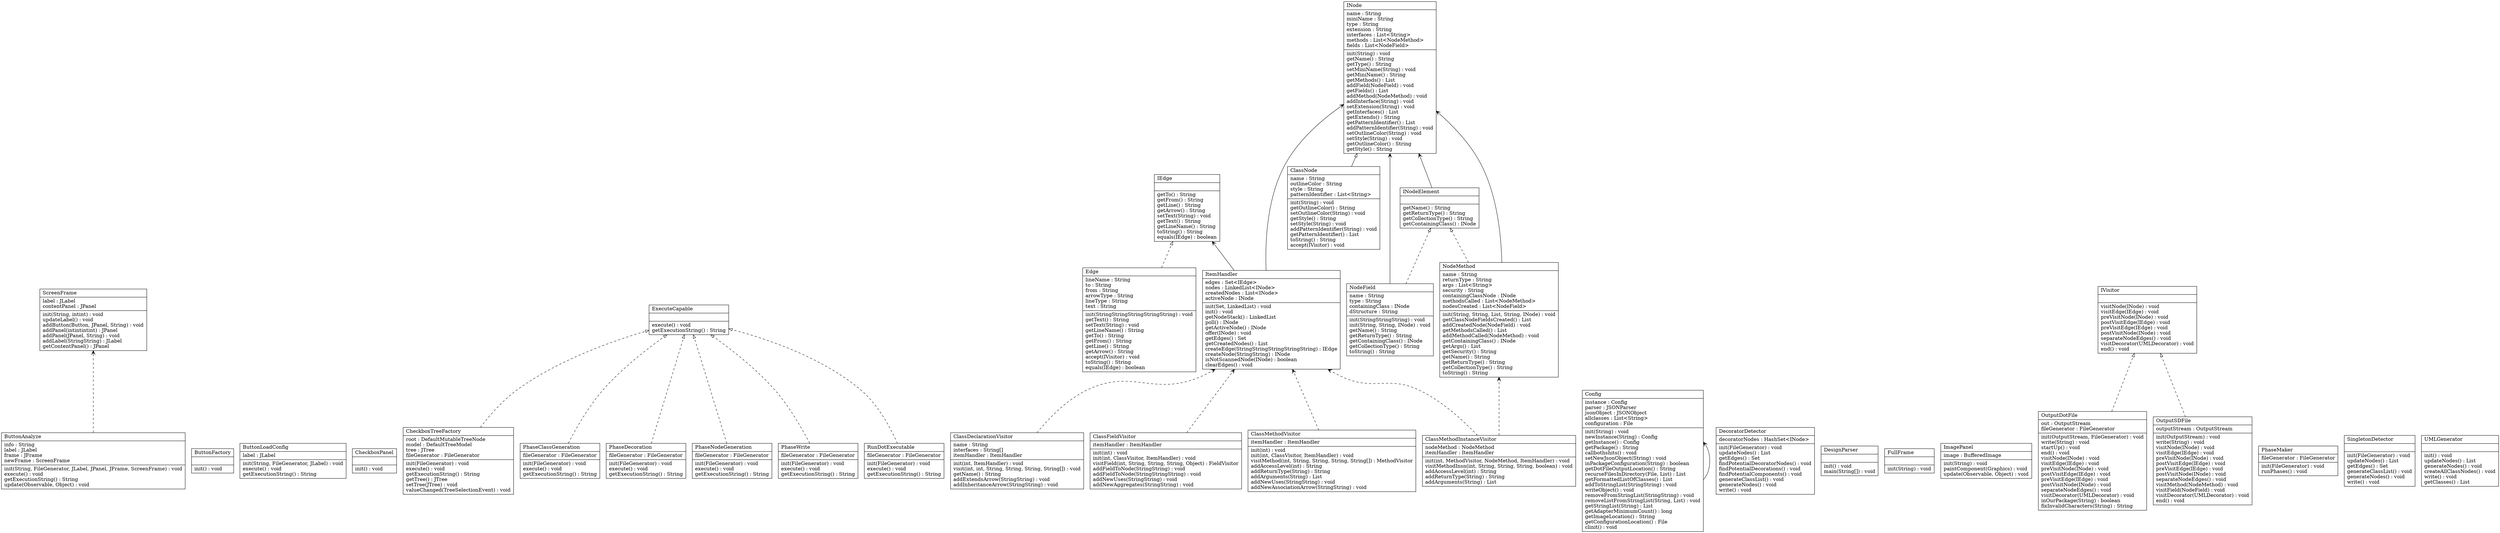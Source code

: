 digraph G {

fontname = "Bitstream Vera Sans"
fontsize = 8
rankdir=BT

node [shape = "record" color = "#000000" fillcolor = "#000000" style=""]

ClassTButtonAnalyze [label = "{ButtonAnalyze\l|info : String\llabel : JLabel\lframe : JFrame\lnewFrame : ScreenFrame\l|init(String, FileGenerator, JLabel, JPanel, JFrame, ScreenFrame) : void\lexecute() : void\lgetExecutionString() : String\lupdate(Observable, Object) : void\l}"]
node [shape = "record" color = "#000000" fillcolor = "#000000" style=""]

ClassTButtonFactory [label = "{ButtonFactory\l||init() : void\l}"]
node [shape = "record" color = "#000000" fillcolor = "#000000" style=""]

ClassTButtonLoadConfig [label = "{ButtonLoadConfig\l|label : JLabel\l|init(String, FileGenerator, JLabel) : void\lexecute() : void\lgetExecutionString() : String\l}"]
node [shape = "record" color = "#000000" fillcolor = "#000000" style=""]

ClassTCheckboxPanel [label = "{CheckboxPanel\l||init() : void\l}"]
node [shape = "record" color = "#000000" fillcolor = "#000000" style=""]

ClassTCheckboxTreeFactory [label = "{CheckboxTreeFactory\l|root : DefaultMutableTreeNode\lmodel : DefaultTreeModel\ltree : JTree\lfileGenerator : FileGenerator\l|init(FileGenerator) : void\lexecute() : void\lgetExecutionString() : String\lgetTree() : JTree\lsetTree(JTree) : void\lvalueChanged(TreeSelectionEvent) : void\l}"]
node [shape = "record" color = "#000000" fillcolor = "#000000" style=""]

ClassTClassDeclarationVisitor [label = "{ClassDeclarationVisitor\l|name : String\linterfaces : String[]\litemHandler : ItemHandler\l|init(int, ItemHandler) : void\lvisit(int, int, String, String, String, String[]) : void\lgetName() : String\laddExtendsArrow(StringString) : void\laddInheritanceArrow(StringString) : void\l}"]
node [shape = "record" color = "#000000" fillcolor = "#000000" style=""]

ClassTClassFieldVisitor [label = "{ClassFieldVisitor\l|itemHandler : ItemHandler\l|init(int) : void\linit(int, ClassVisitor, ItemHandler) : void\lvisitField(int, String, String, String, Object) : FieldVisitor\laddFieldToNode(StringString) : void\laddFieldToNode(StringStringString) : void\laddNewUses(StringString) : void\laddNewAggregates(StringString) : void\l}"]
node [shape = "record" color = "#000000" fillcolor = "#000000" style=""]

ClassTClassMethodInstanceVisitor [label = "{ClassMethodInstanceVisitor\l|nodeMethod : NodeMethod\litemHandler : ItemHandler\l|init(int, MethodVisitor, NodeMethod, ItemHandler) : void\lvisitMethodInsn(int, String, String, String, boolean) : void\laddAccessLevel(int) : String\laddReturnType(String) : String\laddArguments(String) : List\l}"]
node [shape = "record" color = "#000000" fillcolor = "#000000" style=""]

ClassTClassMethodVisitor [label = "{ClassMethodVisitor\l|itemHandler : ItemHandler\l|init(int) : void\linit(int, ClassVisitor, ItemHandler) : void\lvisitMethod(int, String, String, String, String[]) : MethodVisitor\laddAccessLevel(int) : String\laddReturnType(String) : String\laddArguments(String) : List\laddNewUses(StringString) : void\laddNewAssociationArrow(StringString) : void\l}"]
node [shape = "record" color = "#000000" fillcolor = "#000000" style=""]

ClassTClassNode [label = "{ClassNode\l|name : String\loutlineColor : String\lstyle : String\lpatternIdentifier : List\<String\>\l|init(String) : void\lgetOutlineColor() : String\lsetOutlineColor(String) : void\lgetStyle() : String\lsetStyle(String) : void\laddPatternIdentifier(String) : void\lgetPatternIdentifier() : List\ltoString() : String\laccept(IVisitor) : void\l}"]
node [shape = "record" color = "#000000" fillcolor = "#000000" style=""]

ClassTConfig [label = "{Config\l|instance : Config\lparser : JSONParser\ljsonObject : JSONObject\lallclasses : List\<String\>\lconfiguration : File\l|init(String) : void\lnewInstance(String) : Config\lgetInstance() : Config\lgetPackage() : String\lcallbothshits() : void\lsetNewJsonObject(String) : void\linPackageConfiguration(String) : boolean\lgetDotFileOutputLocation() : String\lrecurseFilesInDirectory(File, List) : List\lgetFormattedListOfClasses() : List\laddToStringList(StringString) : void\lwriteObject() : void\lremoveFromStringList(StringString) : void\lremoveListFromStringList(String, List) : void\lgetStringList(String) : List\lgetAdapterMinimumCount() : long\lgetImageLocation() : String\lgetConfigurationLocation() : File\lclinit() : void\l}"]
node [shape = "record" color = "#000000" fillcolor = "#000000" style=""]

ClassTDecoratorDetector [label = "{DecoratorDetector\l|decoratorNodes : HashSet\<INode\>\l|init(FileGenerator) : void\lupdateNodes() : List\lgetEdges() : Set\lfindPotentialDecoratorNodes() : void\lfindPotentialDecorations() : void\lfindPotentialComponents() : void\lgenerateClassList() : void\lgenerateNodes() : void\lwrite() : void\l}"]
node [shape = "record" color = "#000000" fillcolor = "#000000" style=""]

ClassTDesignParser [label = "{DesignParser\l||init() : void\lmain(String[]) : void\l}"]
node [shape = "record" color = "#000000" fillcolor = "#000000" style=""]

ClassTEdge [label = "{Edge\l|lineName : String\lto : String\lfrom : String\larrowType : String\llineType : String\ltext : String\l|init(StringStringStringStringString) : void\lgetText() : String\lsetText(String) : void\lgetLineName() : String\lgetTo() : String\lgetFrom() : String\lgetLine() : String\lgetArrow() : String\laccept(IVisitor) : void\ltoString() : String\lequals(IEdge) : boolean\l}"]
node [shape = "record" color = "#000000" fillcolor = "#000000" style=""]

ClassTExecuteCapable [label = "{ExecuteCapable\l||execute() : void\lgetExecutionString() : String\l}"]
node [shape = "record" color = "#000000" fillcolor = "#000000" style=""]

ClassTFullFrame [label = "{FullFrame\l||init(String) : void\l}"]
node [shape = "record" color = "#000000" fillcolor = "#000000" style=""]

ClassTIEdge [label = "{IEdge\l||getTo() : String\lgetFrom() : String\lgetLine() : String\lgetArrow() : String\lsetText(String) : void\lgetText() : String\lgetLineName() : String\ltoString() : String\lequals(IEdge) : boolean\l}"]
node [shape = "record" color = "#000000" fillcolor = "#000000" style=""]

ClassTImagePanel [label = "{ImagePanel\l|image : BufferedImage\l|init(String) : void\lpaintComponent(Graphics) : void\lupdate(Observable, Object) : void\l}"]
node [shape = "record" color = "#000000" fillcolor = "#000000" style=""]

ClassTINode [label = "{INode\l|name : String\lminiName : String\ltype : String\lextension : String\linterfaces : List\<String\>\lmethods : List\<NodeMethod\>\lfields : List\<NodeField\>\l|init(String) : void\lgetName() : String\lgetType() : String\lsetMiniName(String) : void\lgetMiniName() : String\lgetMethods() : List\laddField(NodeField) : void\lgetFields() : List\laddMethod(NodeMethod) : void\laddInterface(String) : void\lsetExtension(String) : void\lgetInterfaces() : List\lgetExtends() : String\lgetPatternIdentifier() : List\laddPatternIdentifier(String) : void\lsetOutlineColor(String) : void\lsetStyle(String) : void\lgetOutlineColor() : String\lgetStyle() : String\l}"]
node [shape = "record" color = "#000000" fillcolor = "#000000" style=""]

ClassTINodeElement [label = "{INodeElement\l||getName() : String\lgetReturnType() : String\lgetCollectionType() : String\lgetContainingClass() : INode\l}"]
node [shape = "record" color = "#000000" fillcolor = "#000000" style=""]

ClassTItemHandler [label = "{ItemHandler\l|edges : Set\<IEdge\>\lnodes : LinkedList\<INode\>\lcreatedNodes : List\<INode\>\lactiveNode : INode\l|init(Set, LinkedList) : void\linit() : void\lgetNodeStack() : LinkedList\lpoll() : INode\lgetActiveNode() : INode\loffer(INode) : void\lgetEdges() : Set\lgetCreatedNodes() : List\lcreateEdge(StringStringStringStringString) : IEdge\lcreateNode(StringString) : INode\lisNotScannedNode(INode) : boolean\lclearEdges() : void\l}"]
node [shape = "record" color = "#000000" fillcolor = "#000000" style=""]

node [shape = "record" color = "#000000" fillcolor = "#000000" style=""]

ClassTIVisitor [label = "{IVisitor\l||visitNode(INode) : void\lvisitEdge(IEdge) : void\lpreVisitNode(INode) : void\lpostVisitEdge(IEdge) : void\lpreVisitEdge(IEdge) : void\lpostVisitNode(INode) : void\lseparateNodeEdges() : void\lvisitDecorator(UMLDecorator) : void\lend() : void\l}"]
node [shape = "record" color = "#000000" fillcolor = "#000000" style=""]

ClassTNodeField [label = "{NodeField\l|name : String\ltype : String\lcontainingClass : INode\ldStructure : String\l|init(StringStringString) : void\linit(String, String, INode) : void\lgetName() : String\lgetReturnType() : String\lgetContainingClass() : INode\lgetCollectionType() : String\ltoString() : String\l}"]
node [shape = "record" color = "#000000" fillcolor = "#000000" style=""]

ClassTNodeMethod [label = "{NodeMethod\l|name : String\lreturnType : String\largs : List\<String\>\lsecurity : String\lcontainingClassNode : INode\lmethodsCalled : List\<NodeMethod\>\lnodesCreated : List\<NodeField\>\l|init(String, String, List, String, INode) : void\lgetClassNodeFieldsCreated() : List\laddCreatedNode(NodeField) : void\lgetMethodsCalled() : List\laddMethodCalled(NodeMethod) : void\lgetContainingClass() : INode\lgetArgs() : List\lgetSecurity() : String\lgetName() : String\lgetReturnType() : String\lgetCollectionType() : String\ltoString() : String\l}"]
node [shape = "record" color = "#000000" fillcolor = "#000000" style=""]

ClassTOutputDotFile [label = "{OutputDotFile\l|out : OutputStream\lfileGenerator : FileGenerator\l|init(OutputStream, FileGenerator) : void\lwrite(String) : void\lstartUp() : void\lend() : void\lvisitNode(INode) : void\lvisitEdge(IEdge) : void\lpreVisitNode(INode) : void\lpostVisitEdge(IEdge) : void\lpreVisitEdge(IEdge) : void\lpostVisitNode(INode) : void\lseparateNodeEdges() : void\lvisitDecorator(UMLDecorator) : void\linOurPackage(String) : boolean\lfixInvalidCharacters(String) : String\l}"]
node [shape = "record" color = "#000000" fillcolor = "#000000" style=""]

ClassTOutputSDFile [label = "{OutputSDFile\l|outputStream : OutputStream\l|init(OutputStream) : void\lwrite(String) : void\lvisitNode(INode) : void\lvisitEdge(IEdge) : void\lpreVisitNode(INode) : void\lpostVisitEdge(IEdge) : void\lpreVisitEdge(IEdge) : void\lpostVisitNode(INode) : void\lseparateNodeEdges() : void\lvisitMethod(NodeMethod) : void\lvisitField(NodeField) : void\lvisitDecorator(UMLDecorator) : void\lend() : void\l}"]
node [shape = "record" color = "#000000" fillcolor = "#000000" style=""]

ClassTPhaseClassGeneration [label = "{PhaseClassGeneration\l|fileGenerator : FileGenerator\l|init(FileGenerator) : void\lexecute() : void\lgetExecutionString() : String\l}"]
node [shape = "record" color = "#000000" fillcolor = "#000000" style=""]

ClassTPhaseDecoration [label = "{PhaseDecoration\l|fileGenerator : FileGenerator\l|init(FileGenerator) : void\lexecute() : void\lgetExecutionString() : String\l}"]
node [shape = "record" color = "#000000" fillcolor = "#000000" style=""]

ClassTPhaseMaker [label = "{PhaseMaker\l|fileGenerator : FileGenerator\l|init(FileGenerator) : void\lrunPhases() : void\l}"]
node [shape = "record" color = "#000000" fillcolor = "#000000" style=""]

ClassTPhaseNodeGeneration [label = "{PhaseNodeGeneration\l|fileGenerator : FileGenerator\l|init(FileGenerator) : void\lexecute() : void\lgetExecutionString() : String\l}"]
node [shape = "record" color = "#000000" fillcolor = "#000000" style=""]

ClassTPhaseWrite [label = "{PhaseWrite\l|fileGenerator : FileGenerator\l|init(FileGenerator) : void\lexecute() : void\lgetExecutionString() : String\l}"]
node [shape = "record" color = "#000000" fillcolor = "#000000" style=""]

ClassTRunDotExecutable [label = "{RunDotExecutable\l|fileGenerator : FileGenerator\l|init(FileGenerator) : void\lexecute() : void\lgetExecutionString() : String\l}"]
node [shape = "record" color = "#000000" fillcolor = "#000000" style=""]

ClassTScreenFrame [label = "{ScreenFrame\l|label : JLabel\lcontentPanel : JPanel\l|init(String, intint) : void\lupdateLabel() : void\laddButton(Button, JPanel, String) : void\laddPanel(intintintint) : JPanel\laddPanel(JPanel, String) : void\laddLabel(StringString) : JLabel\lgetContentPanel() : JPanel\l}"]
node [shape = "record" color = "#000000" fillcolor = "#000000" style=""]

ClassTSingletonDetector [label = "{SingletonDetector\l||init(FileGenerator) : void\lupdateNodes() : List\lgetEdges() : Set\lgenerateClassList() : void\lgenerateNodes() : void\lwrite() : void\l}"]
node [shape = "record" color = "#000000" fillcolor = "#000000" style=""]

ClassTUMLGenerator [label = "{UMLGenerator\l||init() : void\lupdateNodes() : List\lgenerateNodes() : void\lcreateAllClassNodes() : void\lwrite() : void\lgetClasses() : List\l}"]
node [shape = "record" color = "#000000" fillcolor = "#000000" style=""]

node [shape = "record" color = "#000000" fillcolor = "#000000" style=""]

ClassTButtonAnalyze [label = "{ButtonAnalyze\l|info : String\llabel : JLabel\lframe : JFrame\lnewFrame : ScreenFrame\l|init(String, FileGenerator, JLabel, JPanel, JFrame, ScreenFrame) : void\lexecute() : void\lgetExecutionString() : String\lupdate(Observable, Object) : void\l}"]
node [shape = "record" color = "#000000" fillcolor = "#000000" style=""]

ClassTButtonFactory [label = "{ButtonFactory\l||init() : void\l}"]
node [shape = "record" color = "#000000" fillcolor = "#000000" style=""]

ClassTButtonLoadConfig [label = "{ButtonLoadConfig\l|label : JLabel\l|init(String, FileGenerator, JLabel) : void\lexecute() : void\lgetExecutionString() : String\l}"]
node [shape = "record" color = "#000000" fillcolor = "#000000" style=""]

ClassTCheckboxPanel [label = "{CheckboxPanel\l||init() : void\l}"]
node [shape = "record" color = "#000000" fillcolor = "#000000" style=""]

ClassTCheckboxTreeFactory [label = "{CheckboxTreeFactory\l|root : DefaultMutableTreeNode\lmodel : DefaultTreeModel\ltree : JTree\lfileGenerator : FileGenerator\l|init(FileGenerator) : void\lexecute() : void\lgetExecutionString() : String\lgetTree() : JTree\lsetTree(JTree) : void\lvalueChanged(TreeSelectionEvent) : void\l}"]
node [shape = "record" color = "#000000" fillcolor = "#000000" style=""]

ClassTClassDeclarationVisitor [label = "{ClassDeclarationVisitor\l|name : String\linterfaces : String[]\litemHandler : ItemHandler\l|init(int, ItemHandler) : void\lvisit(int, int, String, String, String, String[]) : void\lgetName() : String\laddExtendsArrow(StringString) : void\laddInheritanceArrow(StringString) : void\l}"]
node [shape = "record" color = "#000000" fillcolor = "#000000" style=""]

ClassTClassFieldVisitor [label = "{ClassFieldVisitor\l|itemHandler : ItemHandler\l|init(int) : void\linit(int, ClassVisitor, ItemHandler) : void\lvisitField(int, String, String, String, Object) : FieldVisitor\laddFieldToNode(StringString) : void\laddFieldToNode(StringStringString) : void\laddNewUses(StringString) : void\laddNewAggregates(StringString) : void\l}"]
node [shape = "record" color = "#000000" fillcolor = "#000000" style=""]

ClassTClassMethodInstanceVisitor [label = "{ClassMethodInstanceVisitor\l|nodeMethod : NodeMethod\litemHandler : ItemHandler\l|init(int, MethodVisitor, NodeMethod, ItemHandler) : void\lvisitMethodInsn(int, String, String, String, boolean) : void\laddAccessLevel(int) : String\laddReturnType(String) : String\laddArguments(String) : List\l}"]
node [shape = "record" color = "#000000" fillcolor = "#000000" style=""]

ClassTClassMethodVisitor [label = "{ClassMethodVisitor\l|itemHandler : ItemHandler\l|init(int) : void\linit(int, ClassVisitor, ItemHandler) : void\lvisitMethod(int, String, String, String, String[]) : MethodVisitor\laddAccessLevel(int) : String\laddReturnType(String) : String\laddArguments(String) : List\laddNewUses(StringString) : void\laddNewAssociationArrow(StringString) : void\l}"]
node [shape = "record" color = "#000000" fillcolor = "#000000" style=""]

ClassTClassNode [label = "{ClassNode\l|name : String\loutlineColor : String\lstyle : String\lpatternIdentifier : List\<String\>\l|init(String) : void\lgetOutlineColor() : String\lsetOutlineColor(String) : void\lgetStyle() : String\lsetStyle(String) : void\laddPatternIdentifier(String) : void\lgetPatternIdentifier() : List\ltoString() : String\laccept(IVisitor) : void\l}"]
node [shape = "record" color = "#000000" fillcolor = "#000000" style=""]

ClassTConfig [label = "{Config\l|instance : Config\lparser : JSONParser\ljsonObject : JSONObject\lallclasses : List\<String\>\lconfiguration : File\l|init(String) : void\lnewInstance(String) : Config\lgetInstance() : Config\lgetPackage() : String\lcallbothshits() : void\lsetNewJsonObject(String) : void\linPackageConfiguration(String) : boolean\lgetDotFileOutputLocation() : String\lrecurseFilesInDirectory(File, List) : List\lgetFormattedListOfClasses() : List\laddToStringList(StringString) : void\lwriteObject() : void\lremoveFromStringList(StringString) : void\lremoveListFromStringList(String, List) : void\lgetStringList(String) : List\lgetAdapterMinimumCount() : long\lgetImageLocation() : String\lgetConfigurationLocation() : File\lclinit() : void\l}"]
node [shape = "record" color = "#000000" fillcolor = "#000000" style=""]

ClassTDecoratorDetector [label = "{DecoratorDetector\l|decoratorNodes : HashSet\<INode\>\l|init(FileGenerator) : void\lupdateNodes() : List\lgetEdges() : Set\lfindPotentialDecoratorNodes() : void\lfindPotentialDecorations() : void\lfindPotentialComponents() : void\lgenerateClassList() : void\lgenerateNodes() : void\lwrite() : void\l}"]
node [shape = "record" color = "#000000" fillcolor = "#000000" style=""]

ClassTDesignParser [label = "{DesignParser\l||init() : void\lmain(String[]) : void\l}"]
node [shape = "record" color = "#000000" fillcolor = "#000000" style=""]

ClassTEdge [label = "{Edge\l|lineName : String\lto : String\lfrom : String\larrowType : String\llineType : String\ltext : String\l|init(StringStringStringStringString) : void\lgetText() : String\lsetText(String) : void\lgetLineName() : String\lgetTo() : String\lgetFrom() : String\lgetLine() : String\lgetArrow() : String\laccept(IVisitor) : void\ltoString() : String\lequals(IEdge) : boolean\l}"]
node [shape = "record" color = "#000000" fillcolor = "#000000" style=""]

ClassTExecuteCapable [label = "{ExecuteCapable\l||execute() : void\lgetExecutionString() : String\l}"]
node [shape = "record" color = "#000000" fillcolor = "#000000" style=""]

ClassTFullFrame [label = "{FullFrame\l||init(String) : void\l}"]
node [shape = "record" color = "#000000" fillcolor = "#000000" style=""]

ClassTIEdge [label = "{IEdge\l||getTo() : String\lgetFrom() : String\lgetLine() : String\lgetArrow() : String\lsetText(String) : void\lgetText() : String\lgetLineName() : String\ltoString() : String\lequals(IEdge) : boolean\l}"]
node [shape = "record" color = "#000000" fillcolor = "#000000" style=""]

ClassTImagePanel [label = "{ImagePanel\l|image : BufferedImage\l|init(String) : void\lpaintComponent(Graphics) : void\lupdate(Observable, Object) : void\l}"]
node [shape = "record" color = "#000000" fillcolor = "#000000" style=""]

ClassTINode [label = "{INode\l|name : String\lminiName : String\ltype : String\lextension : String\linterfaces : List\<String\>\lmethods : List\<NodeMethod\>\lfields : List\<NodeField\>\l|init(String) : void\lgetName() : String\lgetType() : String\lsetMiniName(String) : void\lgetMiniName() : String\lgetMethods() : List\laddField(NodeField) : void\lgetFields() : List\laddMethod(NodeMethod) : void\laddInterface(String) : void\lsetExtension(String) : void\lgetInterfaces() : List\lgetExtends() : String\lgetPatternIdentifier() : List\laddPatternIdentifier(String) : void\lsetOutlineColor(String) : void\lsetStyle(String) : void\lgetOutlineColor() : String\lgetStyle() : String\l}"]
node [shape = "record" color = "#000000" fillcolor = "#000000" style=""]

ClassTINodeElement [label = "{INodeElement\l||getName() : String\lgetReturnType() : String\lgetCollectionType() : String\lgetContainingClass() : INode\l}"]
node [shape = "record" color = "#000000" fillcolor = "#000000" style=""]

ClassTItemHandler [label = "{ItemHandler\l|edges : Set\<IEdge\>\lnodes : LinkedList\<INode\>\lcreatedNodes : List\<INode\>\lactiveNode : INode\l|init(Set, LinkedList) : void\linit() : void\lgetNodeStack() : LinkedList\lpoll() : INode\lgetActiveNode() : INode\loffer(INode) : void\lgetEdges() : Set\lgetCreatedNodes() : List\lcreateEdge(StringStringStringStringString) : IEdge\lcreateNode(StringString) : INode\lisNotScannedNode(INode) : boolean\lclearEdges() : void\l}"]
node [shape = "record" color = "#000000" fillcolor = "#000000" style=""]

node [shape = "record" color = "#000000" fillcolor = "#000000" style=""]

ClassTIVisitor [label = "{IVisitor\l||visitNode(INode) : void\lvisitEdge(IEdge) : void\lpreVisitNode(INode) : void\lpostVisitEdge(IEdge) : void\lpreVisitEdge(IEdge) : void\lpostVisitNode(INode) : void\lseparateNodeEdges() : void\lvisitDecorator(UMLDecorator) : void\lend() : void\l}"]
node [shape = "record" color = "#000000" fillcolor = "#000000" style=""]

ClassTNodeField [label = "{NodeField\l|name : String\ltype : String\lcontainingClass : INode\ldStructure : String\l|init(StringStringString) : void\linit(String, String, INode) : void\lgetName() : String\lgetReturnType() : String\lgetContainingClass() : INode\lgetCollectionType() : String\ltoString() : String\l}"]
node [shape = "record" color = "#000000" fillcolor = "#000000" style=""]

ClassTNodeMethod [label = "{NodeMethod\l|name : String\lreturnType : String\largs : List\<String\>\lsecurity : String\lcontainingClassNode : INode\lmethodsCalled : List\<NodeMethod\>\lnodesCreated : List\<NodeField\>\l|init(String, String, List, String, INode) : void\lgetClassNodeFieldsCreated() : List\laddCreatedNode(NodeField) : void\lgetMethodsCalled() : List\laddMethodCalled(NodeMethod) : void\lgetContainingClass() : INode\lgetArgs() : List\lgetSecurity() : String\lgetName() : String\lgetReturnType() : String\lgetCollectionType() : String\ltoString() : String\l}"]
node [shape = "record" color = "#000000" fillcolor = "#000000" style=""]

ClassTOutputDotFile [label = "{OutputDotFile\l|out : OutputStream\lfileGenerator : FileGenerator\l|init(OutputStream, FileGenerator) : void\lwrite(String) : void\lstartUp() : void\lend() : void\lvisitNode(INode) : void\lvisitEdge(IEdge) : void\lpreVisitNode(INode) : void\lpostVisitEdge(IEdge) : void\lpreVisitEdge(IEdge) : void\lpostVisitNode(INode) : void\lseparateNodeEdges() : void\lvisitDecorator(UMLDecorator) : void\linOurPackage(String) : boolean\lfixInvalidCharacters(String) : String\l}"]
node [shape = "record" color = "#000000" fillcolor = "#000000" style=""]

ClassTOutputSDFile [label = "{OutputSDFile\l|outputStream : OutputStream\l|init(OutputStream) : void\lwrite(String) : void\lvisitNode(INode) : void\lvisitEdge(IEdge) : void\lpreVisitNode(INode) : void\lpostVisitEdge(IEdge) : void\lpreVisitEdge(IEdge) : void\lpostVisitNode(INode) : void\lseparateNodeEdges() : void\lvisitMethod(NodeMethod) : void\lvisitField(NodeField) : void\lvisitDecorator(UMLDecorator) : void\lend() : void\l}"]
node [shape = "record" color = "#000000" fillcolor = "#000000" style=""]

ClassTPhaseClassGeneration [label = "{PhaseClassGeneration\l|fileGenerator : FileGenerator\l|init(FileGenerator) : void\lexecute() : void\lgetExecutionString() : String\l}"]
node [shape = "record" color = "#000000" fillcolor = "#000000" style=""]

ClassTPhaseDecoration [label = "{PhaseDecoration\l|fileGenerator : FileGenerator\l|init(FileGenerator) : void\lexecute() : void\lgetExecutionString() : String\l}"]
node [shape = "record" color = "#000000" fillcolor = "#000000" style=""]

ClassTPhaseMaker [label = "{PhaseMaker\l|fileGenerator : FileGenerator\l|init(FileGenerator) : void\lrunPhases() : void\l}"]
node [shape = "record" color = "#000000" fillcolor = "#000000" style=""]

ClassTPhaseNodeGeneration [label = "{PhaseNodeGeneration\l|fileGenerator : FileGenerator\l|init(FileGenerator) : void\lexecute() : void\lgetExecutionString() : String\l}"]
node [shape = "record" color = "#000000" fillcolor = "#000000" style=""]

ClassTPhaseWrite [label = "{PhaseWrite\l|fileGenerator : FileGenerator\l|init(FileGenerator) : void\lexecute() : void\lgetExecutionString() : String\l}"]
node [shape = "record" color = "#000000" fillcolor = "#000000" style=""]

ClassTRunDotExecutable [label = "{RunDotExecutable\l|fileGenerator : FileGenerator\l|init(FileGenerator) : void\lexecute() : void\lgetExecutionString() : String\l}"]
node [shape = "record" color = "#000000" fillcolor = "#000000" style=""]

ClassTScreenFrame [label = "{ScreenFrame\l|label : JLabel\lcontentPanel : JPanel\l|init(String, intint) : void\lupdateLabel() : void\laddButton(Button, JPanel, String) : void\laddPanel(intintintint) : JPanel\laddPanel(JPanel, String) : void\laddLabel(StringString) : JLabel\lgetContentPanel() : JPanel\l}"]
node [shape = "record" color = "#000000" fillcolor = "#000000" style=""]

ClassTSingletonDetector [label = "{SingletonDetector\l||init(FileGenerator) : void\lupdateNodes() : List\lgetEdges() : Set\lgenerateClassList() : void\lgenerateNodes() : void\lwrite() : void\l}"]
node [shape = "record" color = "#000000" fillcolor = "#000000" style=""]

ClassTUMLGenerator [label = "{UMLGenerator\l||init() : void\lupdateNodes() : List\lgenerateNodes() : void\lcreateAllClassNodes() : void\lwrite() : void\lgetClasses() : List\l}"]
node [shape = "record" color = "#000000" fillcolor = "#000000" style=""]

ClassTButtonAnalyze [label = "{ButtonAnalyze\l|info : String\llabel : JLabel\lframe : JFrame\lnewFrame : ScreenFrame\l|init(String, FileGenerator, JLabel, JPanel, JFrame, ScreenFrame) : void\lexecute() : void\lgetExecutionString() : String\lupdate(Observable, Object) : void\l}"]
node [shape = "record" color = "#000000" fillcolor = "#000000" style=""]

ClassTButtonFactory [label = "{ButtonFactory\l||init() : void\l}"]
node [shape = "record" color = "#000000" fillcolor = "#000000" style=""]

ClassTButtonLoadConfig [label = "{ButtonLoadConfig\l|label : JLabel\l|init(String, FileGenerator, JLabel) : void\lexecute() : void\lgetExecutionString() : String\l}"]
node [shape = "record" color = "#000000" fillcolor = "#000000" style=""]

ClassTCheckboxPanel [label = "{CheckboxPanel\l||init() : void\l}"]
node [shape = "record" color = "#000000" fillcolor = "#000000" style=""]

ClassTCheckboxTreeFactory [label = "{CheckboxTreeFactory\l|root : DefaultMutableTreeNode\lmodel : DefaultTreeModel\ltree : JTree\lfileGenerator : FileGenerator\l|init(FileGenerator) : void\lexecute() : void\lgetExecutionString() : String\lgetTree() : JTree\lsetTree(JTree) : void\lvalueChanged(TreeSelectionEvent) : void\l}"]
node [shape = "record" color = "#000000" fillcolor = "#000000" style=""]

ClassTClassDeclarationVisitor [label = "{ClassDeclarationVisitor\l|name : String\linterfaces : String[]\litemHandler : ItemHandler\l|init(int, ItemHandler) : void\lvisit(int, int, String, String, String, String[]) : void\lgetName() : String\laddExtendsArrow(StringString) : void\laddInheritanceArrow(StringString) : void\l}"]
node [shape = "record" color = "#000000" fillcolor = "#000000" style=""]

ClassTClassFieldVisitor [label = "{ClassFieldVisitor\l|itemHandler : ItemHandler\l|init(int) : void\linit(int, ClassVisitor, ItemHandler) : void\lvisitField(int, String, String, String, Object) : FieldVisitor\laddFieldToNode(StringString) : void\laddFieldToNode(StringStringString) : void\laddNewUses(StringString) : void\laddNewAggregates(StringString) : void\l}"]
node [shape = "record" color = "#000000" fillcolor = "#000000" style=""]

ClassTClassMethodInstanceVisitor [label = "{ClassMethodInstanceVisitor\l|nodeMethod : NodeMethod\litemHandler : ItemHandler\l|init(int, MethodVisitor, NodeMethod, ItemHandler) : void\lvisitMethodInsn(int, String, String, String, boolean) : void\laddAccessLevel(int) : String\laddReturnType(String) : String\laddArguments(String) : List\l}"]
node [shape = "record" color = "#000000" fillcolor = "#000000" style=""]

ClassTClassMethodVisitor [label = "{ClassMethodVisitor\l|itemHandler : ItemHandler\l|init(int) : void\linit(int, ClassVisitor, ItemHandler) : void\lvisitMethod(int, String, String, String, String[]) : MethodVisitor\laddAccessLevel(int) : String\laddReturnType(String) : String\laddArguments(String) : List\laddNewUses(StringString) : void\laddNewAssociationArrow(StringString) : void\l}"]
node [shape = "record" color = "#000000" fillcolor = "#000000" style=""]

ClassTClassNode [label = "{ClassNode\l|name : String\loutlineColor : String\lstyle : String\lpatternIdentifier : List\<String\>\l|init(String) : void\lgetOutlineColor() : String\lsetOutlineColor(String) : void\lgetStyle() : String\lsetStyle(String) : void\laddPatternIdentifier(String) : void\lgetPatternIdentifier() : List\ltoString() : String\laccept(IVisitor) : void\l}"]
node [shape = "record" color = "#000000" fillcolor = "#000000" style=""]

ClassTConfig [label = "{Config\l|instance : Config\lparser : JSONParser\ljsonObject : JSONObject\lallclasses : List\<String\>\lconfiguration : File\l|init(String) : void\lnewInstance(String) : Config\lgetInstance() : Config\lgetPackage() : String\lcallbothshits() : void\lsetNewJsonObject(String) : void\linPackageConfiguration(String) : boolean\lgetDotFileOutputLocation() : String\lrecurseFilesInDirectory(File, List) : List\lgetFormattedListOfClasses() : List\laddToStringList(StringString) : void\lwriteObject() : void\lremoveFromStringList(StringString) : void\lremoveListFromStringList(String, List) : void\lgetStringList(String) : List\lgetAdapterMinimumCount() : long\lgetImageLocation() : String\lgetConfigurationLocation() : File\lclinit() : void\l}"]
node [shape = "record" color = "#000000" fillcolor = "#000000" style=""]

ClassTDecoratorDetector [label = "{DecoratorDetector\l|decoratorNodes : HashSet\<INode\>\l|init(FileGenerator) : void\lupdateNodes() : List\lgetEdges() : Set\lfindPotentialDecoratorNodes() : void\lfindPotentialDecorations() : void\lfindPotentialComponents() : void\lgenerateClassList() : void\lgenerateNodes() : void\lwrite() : void\l}"]
node [shape = "record" color = "#000000" fillcolor = "#000000" style=""]

ClassTDesignParser [label = "{DesignParser\l||init() : void\lmain(String[]) : void\l}"]
node [shape = "record" color = "#000000" fillcolor = "#000000" style=""]

ClassTEdge [label = "{Edge\l|lineName : String\lto : String\lfrom : String\larrowType : String\llineType : String\ltext : String\l|init(StringStringStringStringString) : void\lgetText() : String\lsetText(String) : void\lgetLineName() : String\lgetTo() : String\lgetFrom() : String\lgetLine() : String\lgetArrow() : String\laccept(IVisitor) : void\ltoString() : String\lequals(IEdge) : boolean\l}"]
node [shape = "record" color = "#000000" fillcolor = "#000000" style=""]

ClassTExecuteCapable [label = "{ExecuteCapable\l||execute() : void\lgetExecutionString() : String\l}"]
node [shape = "record" color = "#000000" fillcolor = "#000000" style=""]

ClassTFullFrame [label = "{FullFrame\l||init(String) : void\l}"]
node [shape = "record" color = "#000000" fillcolor = "#000000" style=""]

ClassTIEdge [label = "{IEdge\l||getTo() : String\lgetFrom() : String\lgetLine() : String\lgetArrow() : String\lsetText(String) : void\lgetText() : String\lgetLineName() : String\ltoString() : String\lequals(IEdge) : boolean\l}"]
node [shape = "record" color = "#000000" fillcolor = "#000000" style=""]

ClassTImagePanel [label = "{ImagePanel\l|image : BufferedImage\l|init(String) : void\lpaintComponent(Graphics) : void\lupdate(Observable, Object) : void\l}"]
node [shape = "record" color = "#000000" fillcolor = "#000000" style=""]

ClassTINode [label = "{INode\l|name : String\lminiName : String\ltype : String\lextension : String\linterfaces : List\<String\>\lmethods : List\<NodeMethod\>\lfields : List\<NodeField\>\l|init(String) : void\lgetName() : String\lgetType() : String\lsetMiniName(String) : void\lgetMiniName() : String\lgetMethods() : List\laddField(NodeField) : void\lgetFields() : List\laddMethod(NodeMethod) : void\laddInterface(String) : void\lsetExtension(String) : void\lgetInterfaces() : List\lgetExtends() : String\lgetPatternIdentifier() : List\laddPatternIdentifier(String) : void\lsetOutlineColor(String) : void\lsetStyle(String) : void\lgetOutlineColor() : String\lgetStyle() : String\l}"]
node [shape = "record" color = "#000000" fillcolor = "#000000" style=""]

ClassTINodeElement [label = "{INodeElement\l||getName() : String\lgetReturnType() : String\lgetCollectionType() : String\lgetContainingClass() : INode\l}"]
node [shape = "record" color = "#000000" fillcolor = "#000000" style=""]

ClassTItemHandler [label = "{ItemHandler\l|edges : Set\<IEdge\>\lnodes : LinkedList\<INode\>\lcreatedNodes : List\<INode\>\lactiveNode : INode\l|init(Set, LinkedList) : void\linit() : void\lgetNodeStack() : LinkedList\lpoll() : INode\lgetActiveNode() : INode\loffer(INode) : void\lgetEdges() : Set\lgetCreatedNodes() : List\lcreateEdge(StringStringStringStringString) : IEdge\lcreateNode(StringString) : INode\lisNotScannedNode(INode) : boolean\lclearEdges() : void\l}"]
node [shape = "record" color = "#000000" fillcolor = "#000000" style=""]

ClassTIVisitor [label = "{IVisitor\l||visitNode(INode) : void\lvisitEdge(IEdge) : void\lpreVisitNode(INode) : void\lpostVisitEdge(IEdge) : void\lpreVisitEdge(IEdge) : void\lpostVisitNode(INode) : void\lseparateNodeEdges() : void\lvisitDecorator(UMLDecorator) : void\lend() : void\l}"]
node [shape = "record" color = "#000000" fillcolor = "#000000" style=""]

ClassTNodeField [label = "{NodeField\l|name : String\ltype : String\lcontainingClass : INode\ldStructure : String\l|init(StringStringString) : void\linit(String, String, INode) : void\lgetName() : String\lgetReturnType() : String\lgetContainingClass() : INode\lgetCollectionType() : String\ltoString() : String\l}"]
node [shape = "record" color = "#000000" fillcolor = "#000000" style=""]

ClassTNodeMethod [label = "{NodeMethod\l|name : String\lreturnType : String\largs : List\<String\>\lsecurity : String\lcontainingClassNode : INode\lmethodsCalled : List\<NodeMethod\>\lnodesCreated : List\<NodeField\>\l|init(String, String, List, String, INode) : void\lgetClassNodeFieldsCreated() : List\laddCreatedNode(NodeField) : void\lgetMethodsCalled() : List\laddMethodCalled(NodeMethod) : void\lgetContainingClass() : INode\lgetArgs() : List\lgetSecurity() : String\lgetName() : String\lgetReturnType() : String\lgetCollectionType() : String\ltoString() : String\l}"]
node [shape = "record" color = "#000000" fillcolor = "#000000" style=""]

ClassTOutputDotFile [label = "{OutputDotFile\l|out : OutputStream\lfileGenerator : FileGenerator\l|init(OutputStream, FileGenerator) : void\lwrite(String) : void\lstartUp() : void\lend() : void\lvisitNode(INode) : void\lvisitEdge(IEdge) : void\lpreVisitNode(INode) : void\lpostVisitEdge(IEdge) : void\lpreVisitEdge(IEdge) : void\lpostVisitNode(INode) : void\lseparateNodeEdges() : void\lvisitDecorator(UMLDecorator) : void\linOurPackage(String) : boolean\lfixInvalidCharacters(String) : String\l}"]
node [shape = "record" color = "#000000" fillcolor = "#000000" style=""]

ClassTOutputSDFile [label = "{OutputSDFile\l|outputStream : OutputStream\l|init(OutputStream) : void\lwrite(String) : void\lvisitNode(INode) : void\lvisitEdge(IEdge) : void\lpreVisitNode(INode) : void\lpostVisitEdge(IEdge) : void\lpreVisitEdge(IEdge) : void\lpostVisitNode(INode) : void\lseparateNodeEdges() : void\lvisitMethod(NodeMethod) : void\lvisitField(NodeField) : void\lvisitDecorator(UMLDecorator) : void\lend() : void\l}"]
node [shape = "record" color = "#000000" fillcolor = "#000000" style=""]

ClassTPhaseClassGeneration [label = "{PhaseClassGeneration\l|fileGenerator : FileGenerator\l|init(FileGenerator) : void\lexecute() : void\lgetExecutionString() : String\l}"]
node [shape = "record" color = "#000000" fillcolor = "#000000" style=""]

ClassTPhaseDecoration [label = "{PhaseDecoration\l|fileGenerator : FileGenerator\l|init(FileGenerator) : void\lexecute() : void\lgetExecutionString() : String\l}"]
node [shape = "record" color = "#000000" fillcolor = "#000000" style=""]

ClassTPhaseMaker [label = "{PhaseMaker\l|fileGenerator : FileGenerator\l|init(FileGenerator) : void\lrunPhases() : void\l}"]
node [shape = "record" color = "#000000" fillcolor = "#000000" style=""]

ClassTPhaseNodeGeneration [label = "{PhaseNodeGeneration\l|fileGenerator : FileGenerator\l|init(FileGenerator) : void\lexecute() : void\lgetExecutionString() : String\l}"]
node [shape = "record" color = "#000000" fillcolor = "#000000" style=""]

ClassTPhaseWrite [label = "{PhaseWrite\l|fileGenerator : FileGenerator\l|init(FileGenerator) : void\lexecute() : void\lgetExecutionString() : String\l}"]
node [shape = "record" color = "#000000" fillcolor = "#000000" style=""]

ClassTRunDotExecutable [label = "{RunDotExecutable\l|fileGenerator : FileGenerator\l|init(FileGenerator) : void\lexecute() : void\lgetExecutionString() : String\l}"]
node [shape = "record" color = "#000000" fillcolor = "#000000" style=""]

ClassTScreenFrame [label = "{ScreenFrame\l|label : JLabel\lcontentPanel : JPanel\l|init(String, intint) : void\lupdateLabel() : void\laddButton(Button, JPanel, String) : void\laddPanel(intintintint) : JPanel\laddPanel(JPanel, String) : void\laddLabel(StringString) : JLabel\lgetContentPanel() : JPanel\l}"]
node [shape = "record" color = "#000000" fillcolor = "#000000" style=""]

ClassTSingletonDetector [label = "{SingletonDetector\l||init(FileGenerator) : void\lupdateNodes() : List\lgetEdges() : Set\lgenerateClassList() : void\lgenerateNodes() : void\lwrite() : void\l}"]
node [shape = "record" color = "#000000" fillcolor = "#000000" style=""]

ClassTUMLGenerator [label = "{UMLGenerator\l||init() : void\lupdateNodes() : List\lgenerateNodes() : void\lcreateAllClassNodes() : void\lwrite() : void\lgetClasses() : List\l}"]
node [shape = "record" color = "#000000" fillcolor = "#000000" style=""]

ClassTButtonAnalyze [label = "{ButtonAnalyze\l|info : String\llabel : JLabel\lframe : JFrame\lnewFrame : ScreenFrame\l|init(String, FileGenerator, JLabel, JPanel, JFrame, ScreenFrame) : void\lexecute() : void\lgetExecutionString() : String\lupdate(Observable, Object) : void\l}"]
node [shape = "record" color = "#000000" fillcolor = "#000000" style=""]

ClassTButtonFactory [label = "{ButtonFactory\l||init() : void\l}"]
node [shape = "record" color = "#000000" fillcolor = "#000000" style=""]

ClassTButtonLoadConfig [label = "{ButtonLoadConfig\l|label : JLabel\l|init(String, FileGenerator, JLabel) : void\lexecute() : void\lgetExecutionString() : String\l}"]
node [shape = "record" color = "#000000" fillcolor = "#000000" style=""]

ClassTCheckboxPanel [label = "{CheckboxPanel\l||init() : void\l}"]
node [shape = "record" color = "#000000" fillcolor = "#000000" style=""]

ClassTCheckboxTreeFactory [label = "{CheckboxTreeFactory\l|root : DefaultMutableTreeNode\lmodel : DefaultTreeModel\ltree : JTree\lfileGenerator : FileGenerator\l|init(FileGenerator) : void\lexecute() : void\lgetExecutionString() : String\lgetTree() : JTree\lsetTree(JTree) : void\lvalueChanged(TreeSelectionEvent) : void\l}"]
node [shape = "record" color = "#000000" fillcolor = "#000000" style=""]

ClassTClassDeclarationVisitor [label = "{ClassDeclarationVisitor\l|name : String\linterfaces : String[]\litemHandler : ItemHandler\l|init(int, ItemHandler) : void\lvisit(int, int, String, String, String, String[]) : void\lgetName() : String\laddExtendsArrow(StringString) : void\laddInheritanceArrow(StringString) : void\l}"]
node [shape = "record" color = "#000000" fillcolor = "#000000" style=""]

ClassTClassFieldVisitor [label = "{ClassFieldVisitor\l|itemHandler : ItemHandler\l|init(int) : void\linit(int, ClassVisitor, ItemHandler) : void\lvisitField(int, String, String, String, Object) : FieldVisitor\laddFieldToNode(StringString) : void\laddFieldToNode(StringStringString) : void\laddNewUses(StringString) : void\laddNewAggregates(StringString) : void\l}"]
node [shape = "record" color = "#000000" fillcolor = "#000000" style=""]

ClassTClassMethodInstanceVisitor [label = "{ClassMethodInstanceVisitor\l|nodeMethod : NodeMethod\litemHandler : ItemHandler\l|init(int, MethodVisitor, NodeMethod, ItemHandler) : void\lvisitMethodInsn(int, String, String, String, boolean) : void\laddAccessLevel(int) : String\laddReturnType(String) : String\laddArguments(String) : List\l}"]
node [shape = "record" color = "#000000" fillcolor = "#000000" style=""]

ClassTClassMethodVisitor [label = "{ClassMethodVisitor\l|itemHandler : ItemHandler\l|init(int) : void\linit(int, ClassVisitor, ItemHandler) : void\lvisitMethod(int, String, String, String, String[]) : MethodVisitor\laddAccessLevel(int) : String\laddReturnType(String) : String\laddArguments(String) : List\laddNewUses(StringString) : void\laddNewAssociationArrow(StringString) : void\l}"]
node [shape = "record" color = "#000000" fillcolor = "#000000" style=""]

ClassTClassNode [label = "{ClassNode\l|name : String\loutlineColor : String\lstyle : String\lpatternIdentifier : List\<String\>\l|init(String) : void\lgetOutlineColor() : String\lsetOutlineColor(String) : void\lgetStyle() : String\lsetStyle(String) : void\laddPatternIdentifier(String) : void\lgetPatternIdentifier() : List\ltoString() : String\laccept(IVisitor) : void\l}"]
node [shape = "record" color = "#000000" fillcolor = "#000000" style=""]

ClassTConfig [label = "{Config\l|instance : Config\lparser : JSONParser\ljsonObject : JSONObject\lallclasses : List\<String\>\lconfiguration : File\l|init(String) : void\lnewInstance(String) : Config\lgetInstance() : Config\lgetPackage() : String\lcallbothshits() : void\lsetNewJsonObject(String) : void\linPackageConfiguration(String) : boolean\lgetDotFileOutputLocation() : String\lrecurseFilesInDirectory(File, List) : List\lgetFormattedListOfClasses() : List\laddToStringList(StringString) : void\lwriteObject() : void\lremoveFromStringList(StringString) : void\lremoveListFromStringList(String, List) : void\lgetStringList(String) : List\lgetAdapterMinimumCount() : long\lgetImageLocation() : String\lgetConfigurationLocation() : File\lclinit() : void\l}"]
node [shape = "record" color = "#000000" fillcolor = "#000000" style=""]

ClassTDecoratorDetector [label = "{DecoratorDetector\l|decoratorNodes : HashSet\<INode\>\l|init(FileGenerator) : void\lupdateNodes() : List\lgetEdges() : Set\lfindPotentialDecoratorNodes() : void\lfindPotentialDecorations() : void\lfindPotentialComponents() : void\lgenerateClassList() : void\lgenerateNodes() : void\lwrite() : void\l}"]
node [shape = "record" color = "#000000" fillcolor = "#000000" style=""]

ClassTDesignParser [label = "{DesignParser\l||init() : void\lmain(String[]) : void\l}"]
node [shape = "record" color = "#000000" fillcolor = "#000000" style=""]

ClassTEdge [label = "{Edge\l|lineName : String\lto : String\lfrom : String\larrowType : String\llineType : String\ltext : String\l|init(StringStringStringStringString) : void\lgetText() : String\lsetText(String) : void\lgetLineName() : String\lgetTo() : String\lgetFrom() : String\lgetLine() : String\lgetArrow() : String\laccept(IVisitor) : void\ltoString() : String\lequals(IEdge) : boolean\l}"]
node [shape = "record" color = "#000000" fillcolor = "#000000" style=""]

ClassTExecuteCapable [label = "{ExecuteCapable\l||execute() : void\lgetExecutionString() : String\l}"]
node [shape = "record" color = "#000000" fillcolor = "#000000" style=""]

ClassTFullFrame [label = "{FullFrame\l||init(String) : void\l}"]
node [shape = "record" color = "#000000" fillcolor = "#000000" style=""]

ClassTIEdge [label = "{IEdge\l||getTo() : String\lgetFrom() : String\lgetLine() : String\lgetArrow() : String\lsetText(String) : void\lgetText() : String\lgetLineName() : String\ltoString() : String\lequals(IEdge) : boolean\l}"]
node [shape = "record" color = "#000000" fillcolor = "#000000" style=""]

ClassTImagePanel [label = "{ImagePanel\l|image : BufferedImage\l|init(String) : void\lpaintComponent(Graphics) : void\lupdate(Observable, Object) : void\l}"]
node [shape = "record" color = "#000000" fillcolor = "#000000" style=""]

ClassTINode [label = "{INode\l|name : String\lminiName : String\ltype : String\lextension : String\linterfaces : List\<String\>\lmethods : List\<NodeMethod\>\lfields : List\<NodeField\>\l|init(String) : void\lgetName() : String\lgetType() : String\lsetMiniName(String) : void\lgetMiniName() : String\lgetMethods() : List\laddField(NodeField) : void\lgetFields() : List\laddMethod(NodeMethod) : void\laddInterface(String) : void\lsetExtension(String) : void\lgetInterfaces() : List\lgetExtends() : String\lgetPatternIdentifier() : List\laddPatternIdentifier(String) : void\lsetOutlineColor(String) : void\lsetStyle(String) : void\lgetOutlineColor() : String\lgetStyle() : String\l}"]
node [shape = "record" color = "#000000" fillcolor = "#000000" style=""]

ClassTINodeElement [label = "{INodeElement\l||getName() : String\lgetReturnType() : String\lgetCollectionType() : String\lgetContainingClass() : INode\l}"]
node [shape = "record" color = "#000000" fillcolor = "#000000" style=""]

ClassTItemHandler [label = "{ItemHandler\l|edges : Set\<IEdge\>\lnodes : LinkedList\<INode\>\lcreatedNodes : List\<INode\>\lactiveNode : INode\l|init(Set, LinkedList) : void\linit() : void\lgetNodeStack() : LinkedList\lpoll() : INode\lgetActiveNode() : INode\loffer(INode) : void\lgetEdges() : Set\lgetCreatedNodes() : List\lcreateEdge(StringStringStringStringString) : IEdge\lcreateNode(StringString) : INode\lisNotScannedNode(INode) : boolean\lclearEdges() : void\l}"]
node [shape = "record" color = "#000000" fillcolor = "#000000" style=""]

ClassTIVisitor [label = "{IVisitor\l||visitNode(INode) : void\lvisitEdge(IEdge) : void\lpreVisitNode(INode) : void\lpostVisitEdge(IEdge) : void\lpreVisitEdge(IEdge) : void\lpostVisitNode(INode) : void\lseparateNodeEdges() : void\lvisitDecorator(UMLDecorator) : void\lend() : void\l}"]
node [shape = "record" color = "#000000" fillcolor = "#000000" style=""]

ClassTNodeField [label = "{NodeField\l|name : String\ltype : String\lcontainingClass : INode\ldStructure : String\l|init(StringStringString) : void\linit(String, String, INode) : void\lgetName() : String\lgetReturnType() : String\lgetContainingClass() : INode\lgetCollectionType() : String\ltoString() : String\l}"]
node [shape = "record" color = "#000000" fillcolor = "#000000" style=""]

ClassTNodeMethod [label = "{NodeMethod\l|name : String\lreturnType : String\largs : List\<String\>\lsecurity : String\lcontainingClassNode : INode\lmethodsCalled : List\<NodeMethod\>\lnodesCreated : List\<NodeField\>\l|init(String, String, List, String, INode) : void\lgetClassNodeFieldsCreated() : List\laddCreatedNode(NodeField) : void\lgetMethodsCalled() : List\laddMethodCalled(NodeMethod) : void\lgetContainingClass() : INode\lgetArgs() : List\lgetSecurity() : String\lgetName() : String\lgetReturnType() : String\lgetCollectionType() : String\ltoString() : String\l}"]
node [shape = "record" color = "#000000" fillcolor = "#000000" style=""]

ClassTOutputDotFile [label = "{OutputDotFile\l|out : OutputStream\lfileGenerator : FileGenerator\l|init(OutputStream, FileGenerator) : void\lwrite(String) : void\lstartUp() : void\lend() : void\lvisitNode(INode) : void\lvisitEdge(IEdge) : void\lpreVisitNode(INode) : void\lpostVisitEdge(IEdge) : void\lpreVisitEdge(IEdge) : void\lpostVisitNode(INode) : void\lseparateNodeEdges() : void\lvisitDecorator(UMLDecorator) : void\linOurPackage(String) : boolean\lfixInvalidCharacters(String) : String\l}"]
node [shape = "record" color = "#000000" fillcolor = "#000000" style=""]

ClassTOutputSDFile [label = "{OutputSDFile\l|outputStream : OutputStream\l|init(OutputStream) : void\lwrite(String) : void\lvisitNode(INode) : void\lvisitEdge(IEdge) : void\lpreVisitNode(INode) : void\lpostVisitEdge(IEdge) : void\lpreVisitEdge(IEdge) : void\lpostVisitNode(INode) : void\lseparateNodeEdges() : void\lvisitMethod(NodeMethod) : void\lvisitField(NodeField) : void\lvisitDecorator(UMLDecorator) : void\lend() : void\l}"]
node [shape = "record" color = "#000000" fillcolor = "#000000" style=""]

ClassTPhaseClassGeneration [label = "{PhaseClassGeneration\l|fileGenerator : FileGenerator\l|init(FileGenerator) : void\lexecute() : void\lgetExecutionString() : String\l}"]
node [shape = "record" color = "#000000" fillcolor = "#000000" style=""]

ClassTPhaseDecoration [label = "{PhaseDecoration\l|fileGenerator : FileGenerator\l|init(FileGenerator) : void\lexecute() : void\lgetExecutionString() : String\l}"]
node [shape = "record" color = "#000000" fillcolor = "#000000" style=""]

ClassTPhaseMaker [label = "{PhaseMaker\l|fileGenerator : FileGenerator\l|init(FileGenerator) : void\lrunPhases() : void\l}"]
node [shape = "record" color = "#000000" fillcolor = "#000000" style=""]

ClassTPhaseNodeGeneration [label = "{PhaseNodeGeneration\l|fileGenerator : FileGenerator\l|init(FileGenerator) : void\lexecute() : void\lgetExecutionString() : String\l}"]
node [shape = "record" color = "#000000" fillcolor = "#000000" style=""]

ClassTPhaseWrite [label = "{PhaseWrite\l|fileGenerator : FileGenerator\l|init(FileGenerator) : void\lexecute() : void\lgetExecutionString() : String\l}"]
node [shape = "record" color = "#000000" fillcolor = "#000000" style=""]

ClassTRunDotExecutable [label = "{RunDotExecutable\l|fileGenerator : FileGenerator\l|init(FileGenerator) : void\lexecute() : void\lgetExecutionString() : String\l}"]
node [shape = "record" color = "#000000" fillcolor = "#000000" style=""]

ClassTScreenFrame [label = "{ScreenFrame\l|label : JLabel\lcontentPanel : JPanel\l|init(String, intint) : void\lupdateLabel() : void\laddButton(Button, JPanel, String) : void\laddPanel(intintintint) : JPanel\laddPanel(JPanel, String) : void\laddLabel(StringString) : JLabel\lgetContentPanel() : JPanel\l}"]
node [shape = "record" color = "#000000" fillcolor = "#000000" style=""]

ClassTSingletonDetector [label = "{SingletonDetector\l||init(FileGenerator) : void\lupdateNodes() : List\lgetEdges() : Set\lgenerateClassList() : void\lgenerateNodes() : void\lwrite() : void\l}"]
node [shape = "record" color = "#000000" fillcolor = "#000000" style=""]

ClassTUMLGenerator [label = "{UMLGenerator\l||init() : void\lupdateNodes() : List\lgenerateNodes() : void\lcreateAllClassNodes() : void\lwrite() : void\lgetClasses() : List\l}"]
edge [arrowhead = "vee" style = "solid" label = ""]

ClassTNodeField -> ClassTINode
edge [arrowhead = "onormal" style = "dashed" label = ""]

ClassTPhaseWrite -> ClassTExecuteCapable
edge [arrowhead = "vee" style = "dashed" label = ""]

ClassTClassMethodVisitor -> ClassTItemHandler
edge [arrowhead = "vee" style = "solid" label = ""]

ClassTConfig -> ClassTConfig
edge [arrowhead = "vee" style = "dashed" label = ""]

ClassTClassFieldVisitor -> ClassTItemHandler
edge [arrowhead = "onormal" style = "dashed" label = ""]

ClassTNodeMethod -> ClassTINodeElement
edge [arrowhead = "onormal" style = "dashed" label = ""]

ClassTPhaseClassGeneration -> ClassTExecuteCapable
edge [arrowhead = "vee" style = "dashed" label = ""]

ClassTClassMethodInstanceVisitor -> ClassTItemHandler
edge [arrowhead = "onormal" style = "dashed" label = ""]

ClassTOutputDotFile -> ClassTIVisitor
edge [arrowhead = "onormal" style = "dashed" label = ""]

ClassTPhaseNodeGeneration -> ClassTExecuteCapable
edge [arrowhead = "onormal" style = "dashed" label = ""]

ClassTOutputSDFile -> ClassTIVisitor
edge [arrowhead = "vee" style = "dashed" label = ""]

ClassTClassDeclarationVisitor -> ClassTItemHandler
edge [arrowhead = "onormal" style = "dashed" label = ""]

ClassTNodeField -> ClassTINodeElement
edge [arrowhead = "onormal" style = "dashed" label = ""]

ClassTCheckboxTreeFactory -> ClassTExecuteCapable
edge [arrowhead = "vee" style = "dashed" label = ""]

ClassTButtonAnalyze -> ClassTScreenFrame
edge [arrowhead = "onormal" style = "solid" label = ""]

ClassTClassNode -> ClassTINode
edge [arrowhead = "vee" style = "dashed" label = ""]

ClassTClassMethodInstanceVisitor -> ClassTNodeMethod
edge [arrowhead = "vee" style = "solid" label = ""]

ClassTINodeElement -> ClassTINode
edge [arrowhead = "onormal" style = "dashed" label = ""]

ClassTRunDotExecutable -> ClassTExecuteCapable
edge [arrowhead = "onormal" style = "dashed" label = ""]

ClassTPhaseDecoration -> ClassTExecuteCapable
edge [arrowhead = "onormal" style = "dashed" label = ""]

ClassTEdge -> ClassTIEdge
edge [arrowhead = "vee" style = "solid" label = ""]

ClassTNodeMethod -> ClassTINode
edge [arrowhead = "vee" style = "solid" label = ""]

ClassTItemHandler -> ClassTINode
edge [arrowhead = "vee" style = "solid" label = ""]

ClassTItemHandler -> ClassTIEdge
}
